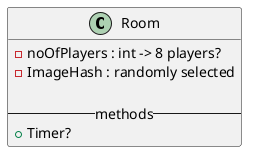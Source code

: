 @startuml
class Room{
    - noOfPlayers : int -> 8 players?
    - ImageHash : randomly selected

    -- methods --
    + Timer?
}

@enduml